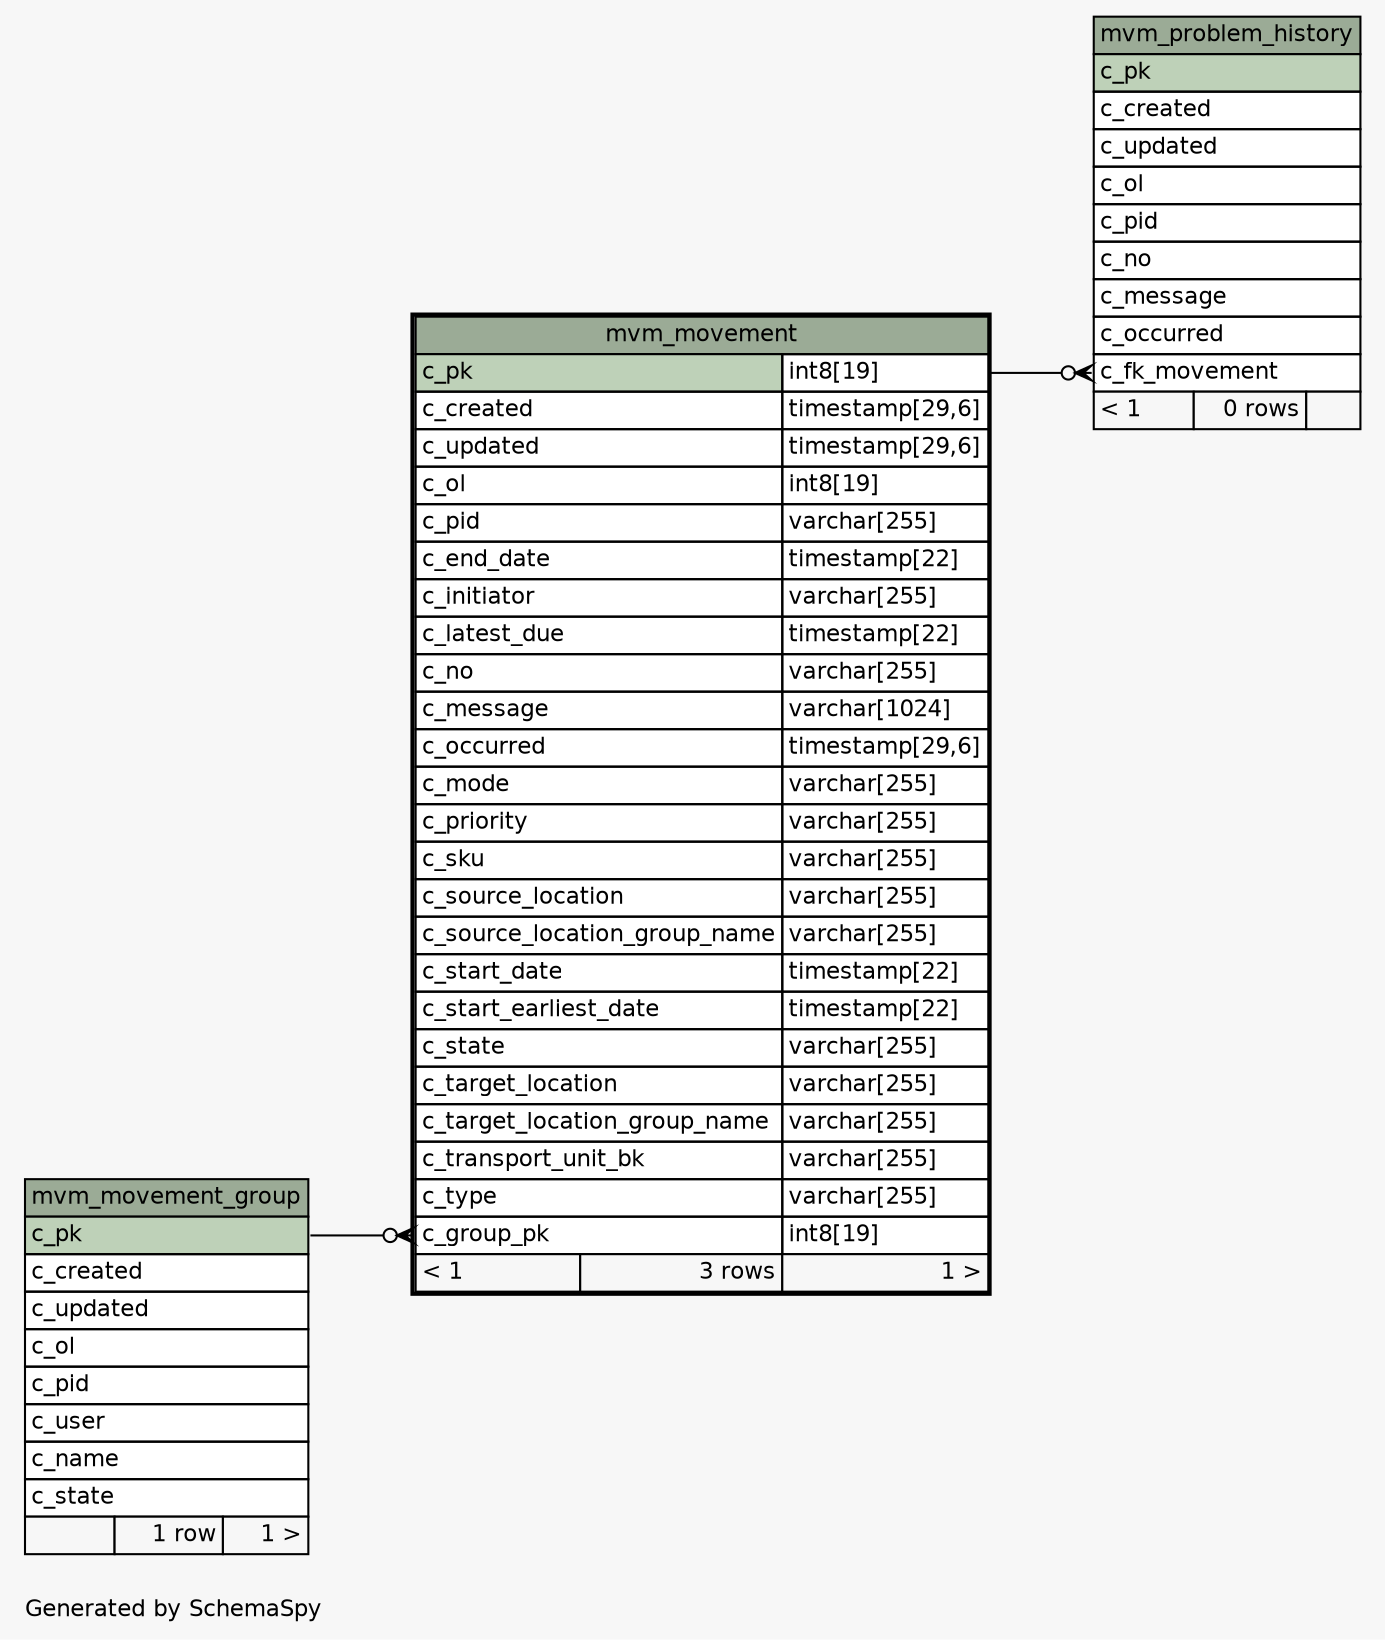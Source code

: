 // dot 2.43.0 on Linux 5.11.0-1020-azure
// SchemaSpy rev Unknown
digraph "oneDegreeRelationshipsDiagram" {
  graph [
    rankdir="RL"
    bgcolor="#f7f7f7"
    label="\nGenerated by SchemaSpy"
    labeljust="l"
    nodesep="0.18"
    ranksep="0.46"
    fontname="Helvetica"
    fontsize="11"
  ];
  node [
    fontname="Helvetica"
    fontsize="11"
    shape="plaintext"
  ];
  edge [
    arrowsize="0.8"
  ];
  "mvm_movement":"c_group_pk":w -> "mvm_movement_group":"c_pk":e [arrowhead=none dir=back arrowtail=crowodot];
  "mvm_problem_history":"c_fk_movement":w -> "mvm_movement":"c_pk.type":e [arrowhead=none dir=back arrowtail=crowodot];
  "mvm_movement" [
    label=<
    <TABLE BORDER="2" CELLBORDER="1" CELLSPACING="0" BGCOLOR="#ffffff">
      <TR><TD COLSPAN="3" BGCOLOR="#9bab96" ALIGN="CENTER">mvm_movement</TD></TR>
      <TR><TD PORT="c_pk" COLSPAN="2" BGCOLOR="#bed1b8" ALIGN="LEFT">c_pk</TD><TD PORT="c_pk.type" ALIGN="LEFT">int8[19]</TD></TR>
      <TR><TD PORT="c_created" COLSPAN="2" ALIGN="LEFT">c_created</TD><TD PORT="c_created.type" ALIGN="LEFT">timestamp[29,6]</TD></TR>
      <TR><TD PORT="c_updated" COLSPAN="2" ALIGN="LEFT">c_updated</TD><TD PORT="c_updated.type" ALIGN="LEFT">timestamp[29,6]</TD></TR>
      <TR><TD PORT="c_ol" COLSPAN="2" ALIGN="LEFT">c_ol</TD><TD PORT="c_ol.type" ALIGN="LEFT">int8[19]</TD></TR>
      <TR><TD PORT="c_pid" COLSPAN="2" ALIGN="LEFT">c_pid</TD><TD PORT="c_pid.type" ALIGN="LEFT">varchar[255]</TD></TR>
      <TR><TD PORT="c_end_date" COLSPAN="2" ALIGN="LEFT">c_end_date</TD><TD PORT="c_end_date.type" ALIGN="LEFT">timestamp[22]</TD></TR>
      <TR><TD PORT="c_initiator" COLSPAN="2" ALIGN="LEFT">c_initiator</TD><TD PORT="c_initiator.type" ALIGN="LEFT">varchar[255]</TD></TR>
      <TR><TD PORT="c_latest_due" COLSPAN="2" ALIGN="LEFT">c_latest_due</TD><TD PORT="c_latest_due.type" ALIGN="LEFT">timestamp[22]</TD></TR>
      <TR><TD PORT="c_no" COLSPAN="2" ALIGN="LEFT">c_no</TD><TD PORT="c_no.type" ALIGN="LEFT">varchar[255]</TD></TR>
      <TR><TD PORT="c_message" COLSPAN="2" ALIGN="LEFT">c_message</TD><TD PORT="c_message.type" ALIGN="LEFT">varchar[1024]</TD></TR>
      <TR><TD PORT="c_occurred" COLSPAN="2" ALIGN="LEFT">c_occurred</TD><TD PORT="c_occurred.type" ALIGN="LEFT">timestamp[29,6]</TD></TR>
      <TR><TD PORT="c_mode" COLSPAN="2" ALIGN="LEFT">c_mode</TD><TD PORT="c_mode.type" ALIGN="LEFT">varchar[255]</TD></TR>
      <TR><TD PORT="c_priority" COLSPAN="2" ALIGN="LEFT">c_priority</TD><TD PORT="c_priority.type" ALIGN="LEFT">varchar[255]</TD></TR>
      <TR><TD PORT="c_sku" COLSPAN="2" ALIGN="LEFT">c_sku</TD><TD PORT="c_sku.type" ALIGN="LEFT">varchar[255]</TD></TR>
      <TR><TD PORT="c_source_location" COLSPAN="2" ALIGN="LEFT">c_source_location</TD><TD PORT="c_source_location.type" ALIGN="LEFT">varchar[255]</TD></TR>
      <TR><TD PORT="c_source_location_group_name" COLSPAN="2" ALIGN="LEFT">c_source_location_group_name</TD><TD PORT="c_source_location_group_name.type" ALIGN="LEFT">varchar[255]</TD></TR>
      <TR><TD PORT="c_start_date" COLSPAN="2" ALIGN="LEFT">c_start_date</TD><TD PORT="c_start_date.type" ALIGN="LEFT">timestamp[22]</TD></TR>
      <TR><TD PORT="c_start_earliest_date" COLSPAN="2" ALIGN="LEFT">c_start_earliest_date</TD><TD PORT="c_start_earliest_date.type" ALIGN="LEFT">timestamp[22]</TD></TR>
      <TR><TD PORT="c_state" COLSPAN="2" ALIGN="LEFT">c_state</TD><TD PORT="c_state.type" ALIGN="LEFT">varchar[255]</TD></TR>
      <TR><TD PORT="c_target_location" COLSPAN="2" ALIGN="LEFT">c_target_location</TD><TD PORT="c_target_location.type" ALIGN="LEFT">varchar[255]</TD></TR>
      <TR><TD PORT="c_target_location_group_name" COLSPAN="2" ALIGN="LEFT">c_target_location_group_name</TD><TD PORT="c_target_location_group_name.type" ALIGN="LEFT">varchar[255]</TD></TR>
      <TR><TD PORT="c_transport_unit_bk" COLSPAN="2" ALIGN="LEFT">c_transport_unit_bk</TD><TD PORT="c_transport_unit_bk.type" ALIGN="LEFT">varchar[255]</TD></TR>
      <TR><TD PORT="c_type" COLSPAN="2" ALIGN="LEFT">c_type</TD><TD PORT="c_type.type" ALIGN="LEFT">varchar[255]</TD></TR>
      <TR><TD PORT="c_group_pk" COLSPAN="2" ALIGN="LEFT">c_group_pk</TD><TD PORT="c_group_pk.type" ALIGN="LEFT">int8[19]</TD></TR>
      <TR><TD ALIGN="LEFT" BGCOLOR="#f7f7f7">&lt; 1</TD><TD ALIGN="RIGHT" BGCOLOR="#f7f7f7">3 rows</TD><TD ALIGN="RIGHT" BGCOLOR="#f7f7f7">1 &gt;</TD></TR>
    </TABLE>>
    URL="mvm_movement.html"
    tooltip="mvm_movement"
  ];
  "mvm_movement_group" [
    label=<
    <TABLE BORDER="0" CELLBORDER="1" CELLSPACING="0" BGCOLOR="#ffffff">
      <TR><TD COLSPAN="3" BGCOLOR="#9bab96" ALIGN="CENTER">mvm_movement_group</TD></TR>
      <TR><TD PORT="c_pk" COLSPAN="3" BGCOLOR="#bed1b8" ALIGN="LEFT">c_pk</TD></TR>
      <TR><TD PORT="c_created" COLSPAN="3" ALIGN="LEFT">c_created</TD></TR>
      <TR><TD PORT="c_updated" COLSPAN="3" ALIGN="LEFT">c_updated</TD></TR>
      <TR><TD PORT="c_ol" COLSPAN="3" ALIGN="LEFT">c_ol</TD></TR>
      <TR><TD PORT="c_pid" COLSPAN="3" ALIGN="LEFT">c_pid</TD></TR>
      <TR><TD PORT="c_user" COLSPAN="3" ALIGN="LEFT">c_user</TD></TR>
      <TR><TD PORT="c_name" COLSPAN="3" ALIGN="LEFT">c_name</TD></TR>
      <TR><TD PORT="c_state" COLSPAN="3" ALIGN="LEFT">c_state</TD></TR>
      <TR><TD ALIGN="LEFT" BGCOLOR="#f7f7f7">  </TD><TD ALIGN="RIGHT" BGCOLOR="#f7f7f7">1 row</TD><TD ALIGN="RIGHT" BGCOLOR="#f7f7f7">1 &gt;</TD></TR>
    </TABLE>>
    URL="mvm_movement_group.html"
    tooltip="mvm_movement_group"
  ];
  "mvm_problem_history" [
    label=<
    <TABLE BORDER="0" CELLBORDER="1" CELLSPACING="0" BGCOLOR="#ffffff">
      <TR><TD COLSPAN="3" BGCOLOR="#9bab96" ALIGN="CENTER">mvm_problem_history</TD></TR>
      <TR><TD PORT="c_pk" COLSPAN="3" BGCOLOR="#bed1b8" ALIGN="LEFT">c_pk</TD></TR>
      <TR><TD PORT="c_created" COLSPAN="3" ALIGN="LEFT">c_created</TD></TR>
      <TR><TD PORT="c_updated" COLSPAN="3" ALIGN="LEFT">c_updated</TD></TR>
      <TR><TD PORT="c_ol" COLSPAN="3" ALIGN="LEFT">c_ol</TD></TR>
      <TR><TD PORT="c_pid" COLSPAN="3" ALIGN="LEFT">c_pid</TD></TR>
      <TR><TD PORT="c_no" COLSPAN="3" ALIGN="LEFT">c_no</TD></TR>
      <TR><TD PORT="c_message" COLSPAN="3" ALIGN="LEFT">c_message</TD></TR>
      <TR><TD PORT="c_occurred" COLSPAN="3" ALIGN="LEFT">c_occurred</TD></TR>
      <TR><TD PORT="c_fk_movement" COLSPAN="3" ALIGN="LEFT">c_fk_movement</TD></TR>
      <TR><TD ALIGN="LEFT" BGCOLOR="#f7f7f7">&lt; 1</TD><TD ALIGN="RIGHT" BGCOLOR="#f7f7f7">0 rows</TD><TD ALIGN="RIGHT" BGCOLOR="#f7f7f7">  </TD></TR>
    </TABLE>>
    URL="mvm_problem_history.html"
    tooltip="mvm_problem_history"
  ];
}
